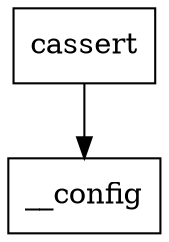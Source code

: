 digraph "dependencies" {
  header_1 [ shape="box", label="cassert"];
  header_2 [ shape="box", label="__config"];
  header_1 -> header_2;
}